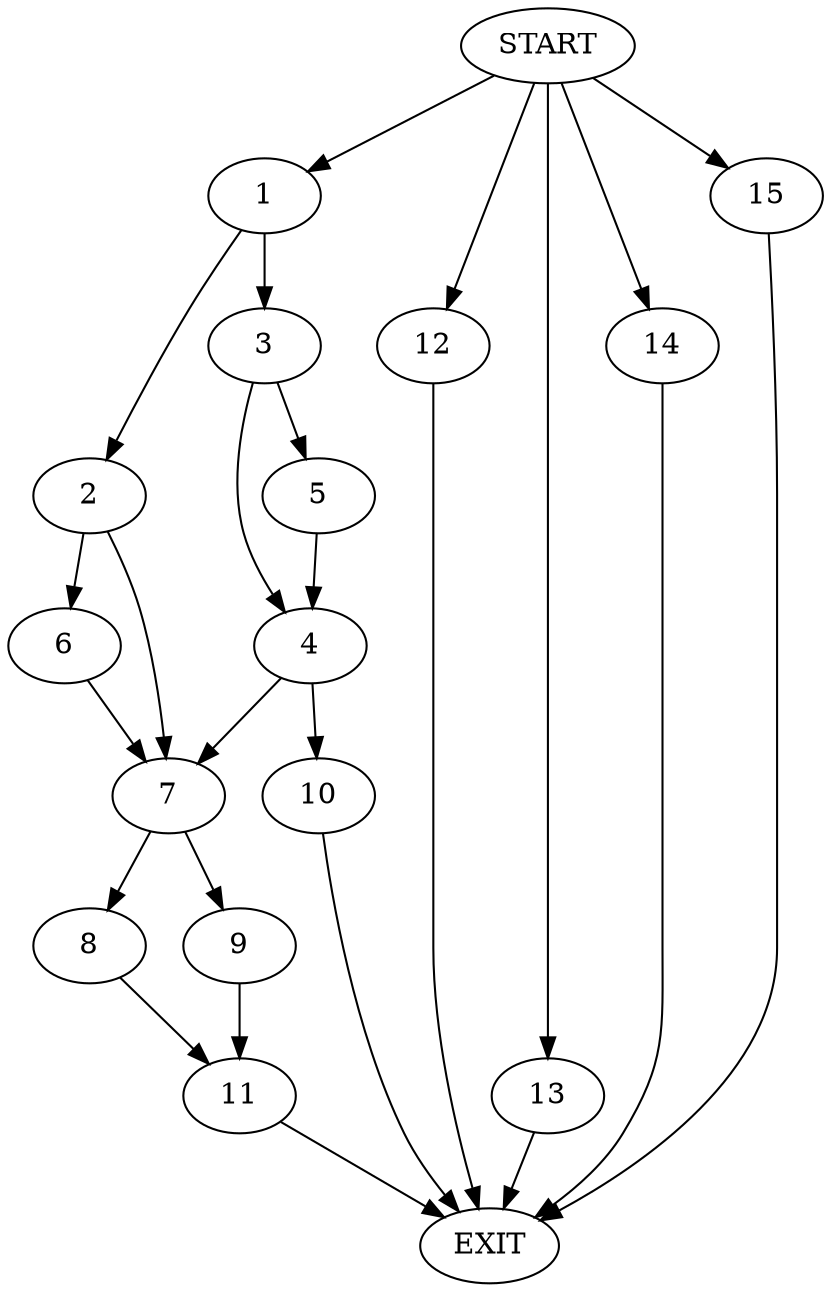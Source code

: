 digraph {
0 [label="START"]
16 [label="EXIT"]
0 -> 1
1 -> 2
1 -> 3
3 -> 4
3 -> 5
2 -> 6
2 -> 7
6 -> 7
7 -> 8
7 -> 9
4 -> 10
4 -> 7
5 -> 4
10 -> 16
8 -> 11
9 -> 11
11 -> 16
0 -> 12
12 -> 16
0 -> 13
13 -> 16
0 -> 14
14 -> 16
0 -> 15
15 -> 16
}
